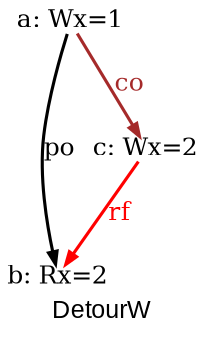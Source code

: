 digraph G {

fontname="Arial";

/* legend */
fontsize=12;
label="DetourW";


/* the unlocked events */
eiid0 [label="a: Wx=1", shape="none", fontsize=12, pos="1.000000,0.750000!", fixedsize="true", height="0.166667", width="0.666667"];
eiid1 [label="b: Rx=2", shape="none", fontsize=12, pos="1.000000,0.000000!", fixedsize="true", height="0.166667", width="0.666667"];
eiid2 [label="c: Wx=2", shape="none", fontsize=12, pos="2.000000,0.750000!", fixedsize="true", height="0.166667", width="0.666667"];

/* the intra_causality_data edges */


/* the intra_causality_control edges */

/* the poi edges */
eiid0 -> eiid1 [label="po", fontsize=12, penwidth="1.500000", arrowsize="0.600000"];
/* the rfmap edges */
eiid2 -> eiid1 [label="rf", color="red", fontcolor="red", fontsize=12, penwidth="1.500000", arrowsize="0.600000"];


/* The viewed-before edges */
eiid0 -> eiid2 [label="co", color="brown", fontcolor="brown", fontsize=12, penwidth="1.500000", arrowsize="0.600000"];
}
